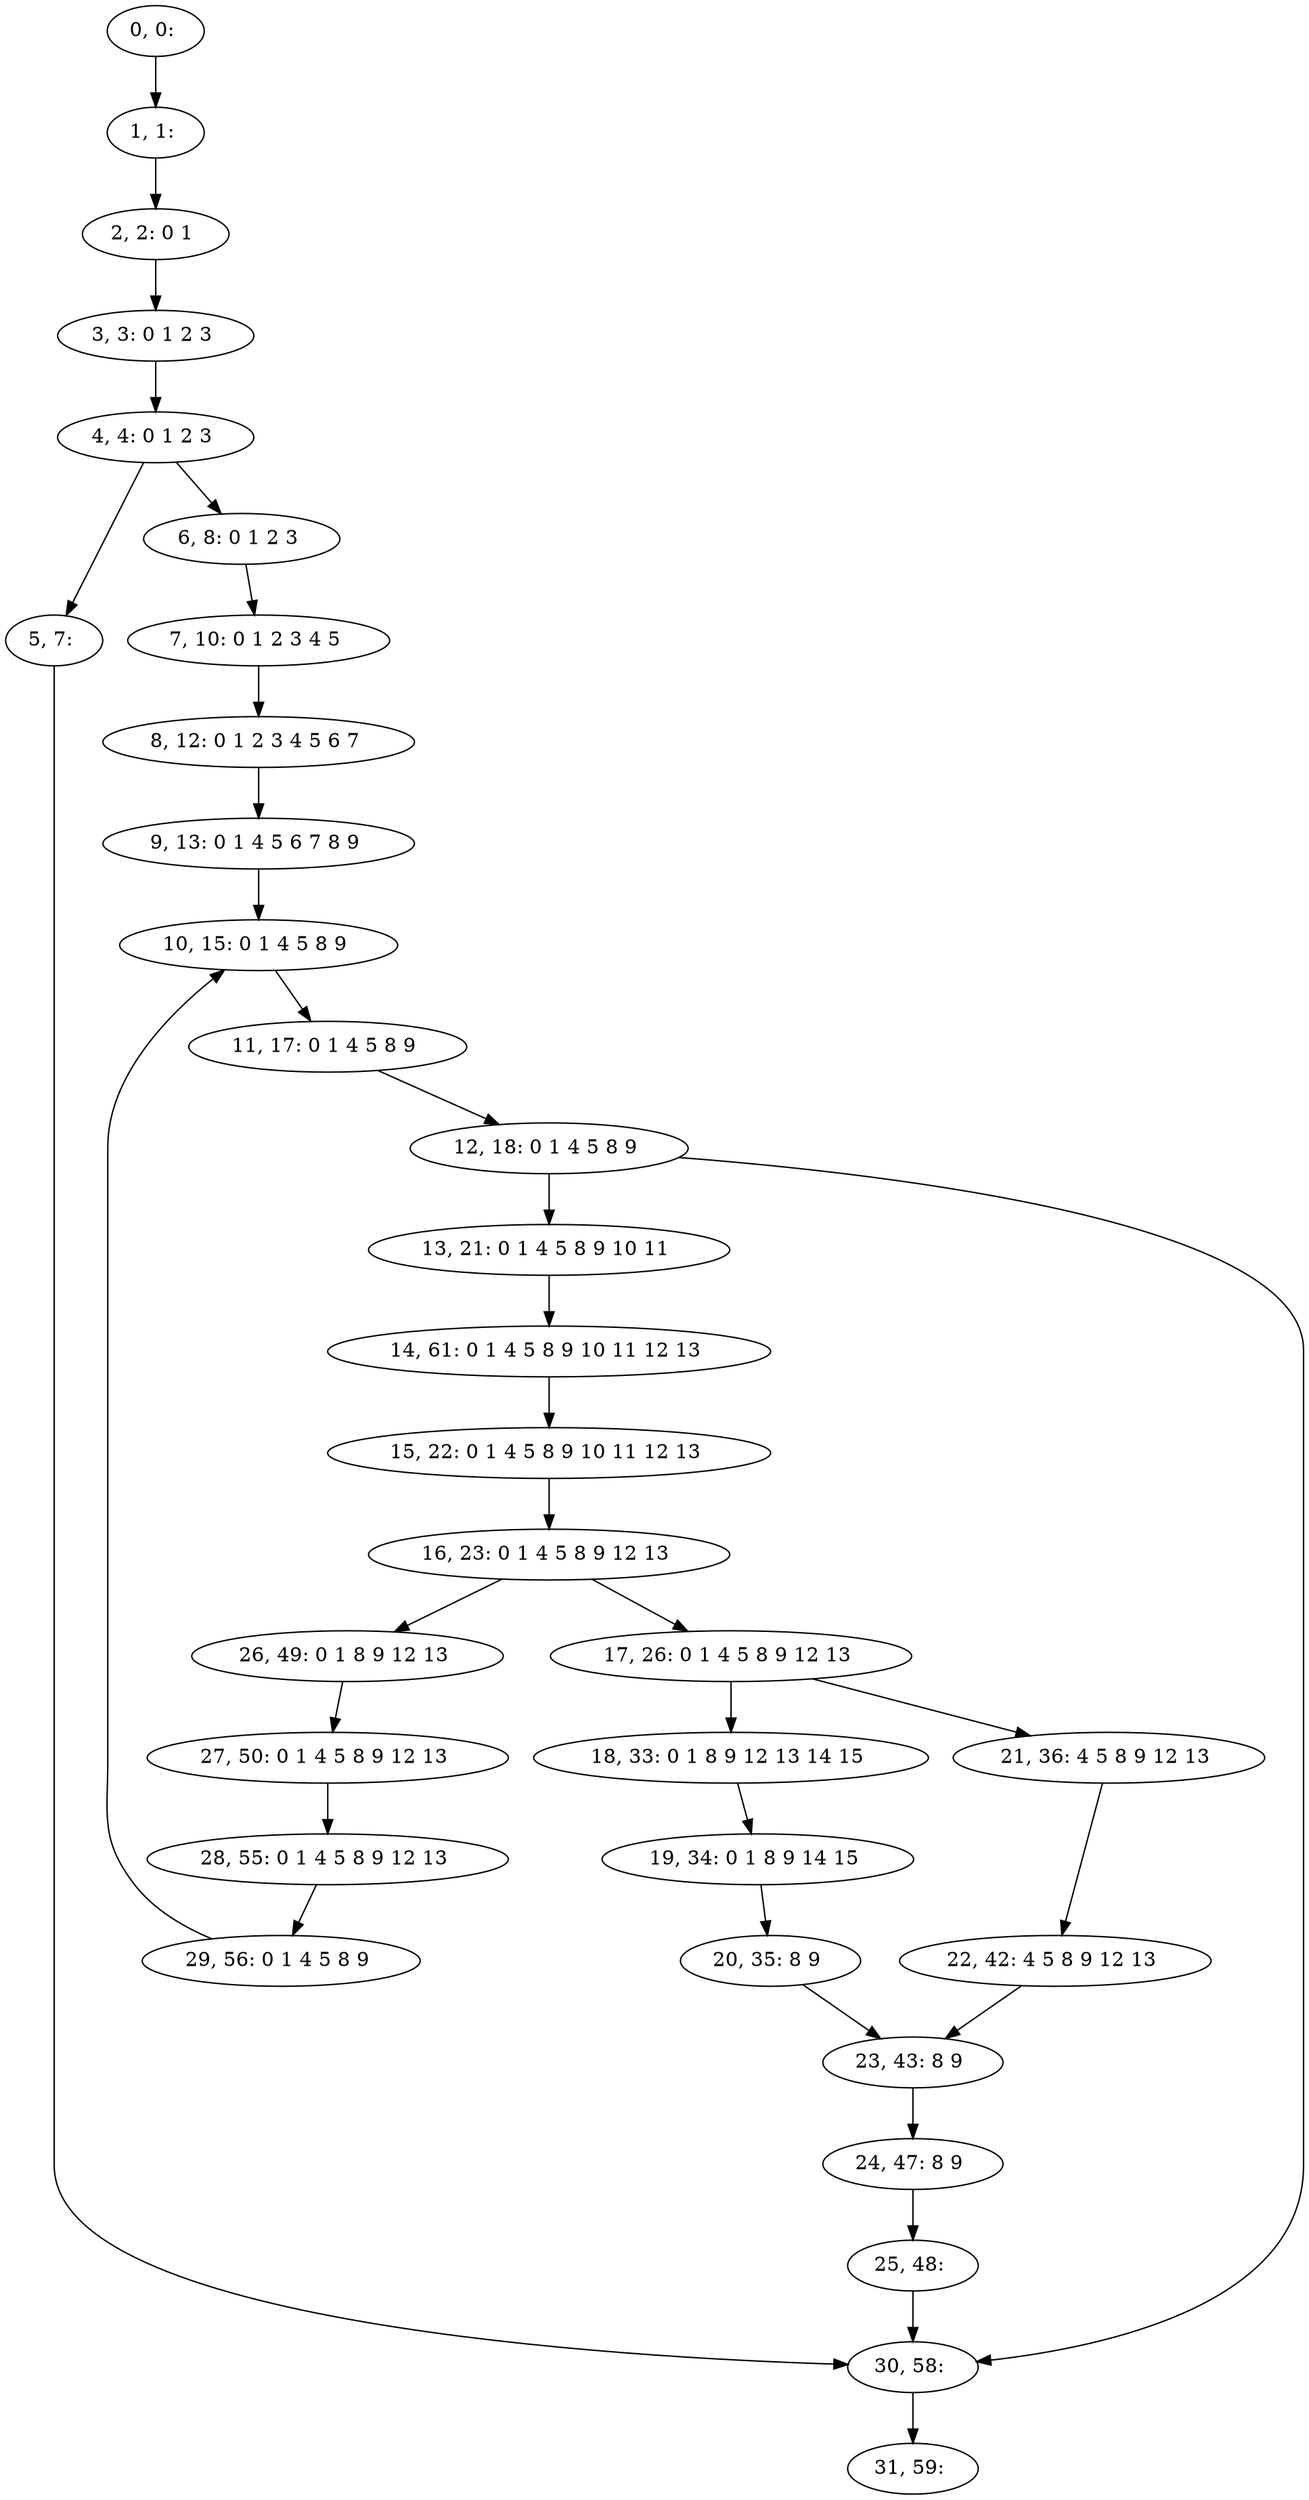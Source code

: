 digraph G {
0[label="0, 0: "];
1[label="1, 1: "];
2[label="2, 2: 0 1 "];
3[label="3, 3: 0 1 2 3 "];
4[label="4, 4: 0 1 2 3 "];
5[label="5, 7: "];
6[label="6, 8: 0 1 2 3 "];
7[label="7, 10: 0 1 2 3 4 5 "];
8[label="8, 12: 0 1 2 3 4 5 6 7 "];
9[label="9, 13: 0 1 4 5 6 7 8 9 "];
10[label="10, 15: 0 1 4 5 8 9 "];
11[label="11, 17: 0 1 4 5 8 9 "];
12[label="12, 18: 0 1 4 5 8 9 "];
13[label="13, 21: 0 1 4 5 8 9 10 11 "];
14[label="14, 61: 0 1 4 5 8 9 10 11 12 13 "];
15[label="15, 22: 0 1 4 5 8 9 10 11 12 13 "];
16[label="16, 23: 0 1 4 5 8 9 12 13 "];
17[label="17, 26: 0 1 4 5 8 9 12 13 "];
18[label="18, 33: 0 1 8 9 12 13 14 15 "];
19[label="19, 34: 0 1 8 9 14 15 "];
20[label="20, 35: 8 9 "];
21[label="21, 36: 4 5 8 9 12 13 "];
22[label="22, 42: 4 5 8 9 12 13 "];
23[label="23, 43: 8 9 "];
24[label="24, 47: 8 9 "];
25[label="25, 48: "];
26[label="26, 49: 0 1 8 9 12 13 "];
27[label="27, 50: 0 1 4 5 8 9 12 13 "];
28[label="28, 55: 0 1 4 5 8 9 12 13 "];
29[label="29, 56: 0 1 4 5 8 9 "];
30[label="30, 58: "];
31[label="31, 59: "];
0->1 ;
1->2 ;
2->3 ;
3->4 ;
4->5 ;
4->6 ;
5->30 ;
6->7 ;
7->8 ;
8->9 ;
9->10 ;
10->11 ;
11->12 ;
12->13 ;
12->30 ;
13->14 ;
14->15 ;
15->16 ;
16->17 ;
16->26 ;
17->18 ;
17->21 ;
18->19 ;
19->20 ;
20->23 ;
21->22 ;
22->23 ;
23->24 ;
24->25 ;
25->30 ;
26->27 ;
27->28 ;
28->29 ;
29->10 ;
30->31 ;
}
